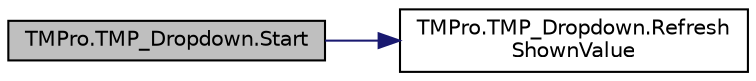 digraph "TMPro.TMP_Dropdown.Start"
{
 // LATEX_PDF_SIZE
  edge [fontname="Helvetica",fontsize="10",labelfontname="Helvetica",labelfontsize="10"];
  node [fontname="Helvetica",fontsize="10",shape=record];
  rankdir="LR";
  Node1 [label="TMPro.TMP_Dropdown.Start",height=0.2,width=0.4,color="black", fillcolor="grey75", style="filled", fontcolor="black",tooltip=" "];
  Node1 -> Node2 [color="midnightblue",fontsize="10",style="solid",fontname="Helvetica"];
  Node2 [label="TMPro.TMP_Dropdown.Refresh\lShownValue",height=0.2,width=0.4,color="black", fillcolor="white", style="filled",URL="$class_t_m_pro_1_1_t_m_p___dropdown.html#ac99e89e4f86608cd77442d20b9de3aba",tooltip="Refreshes the text and image (if available) of the currently selected option."];
}
